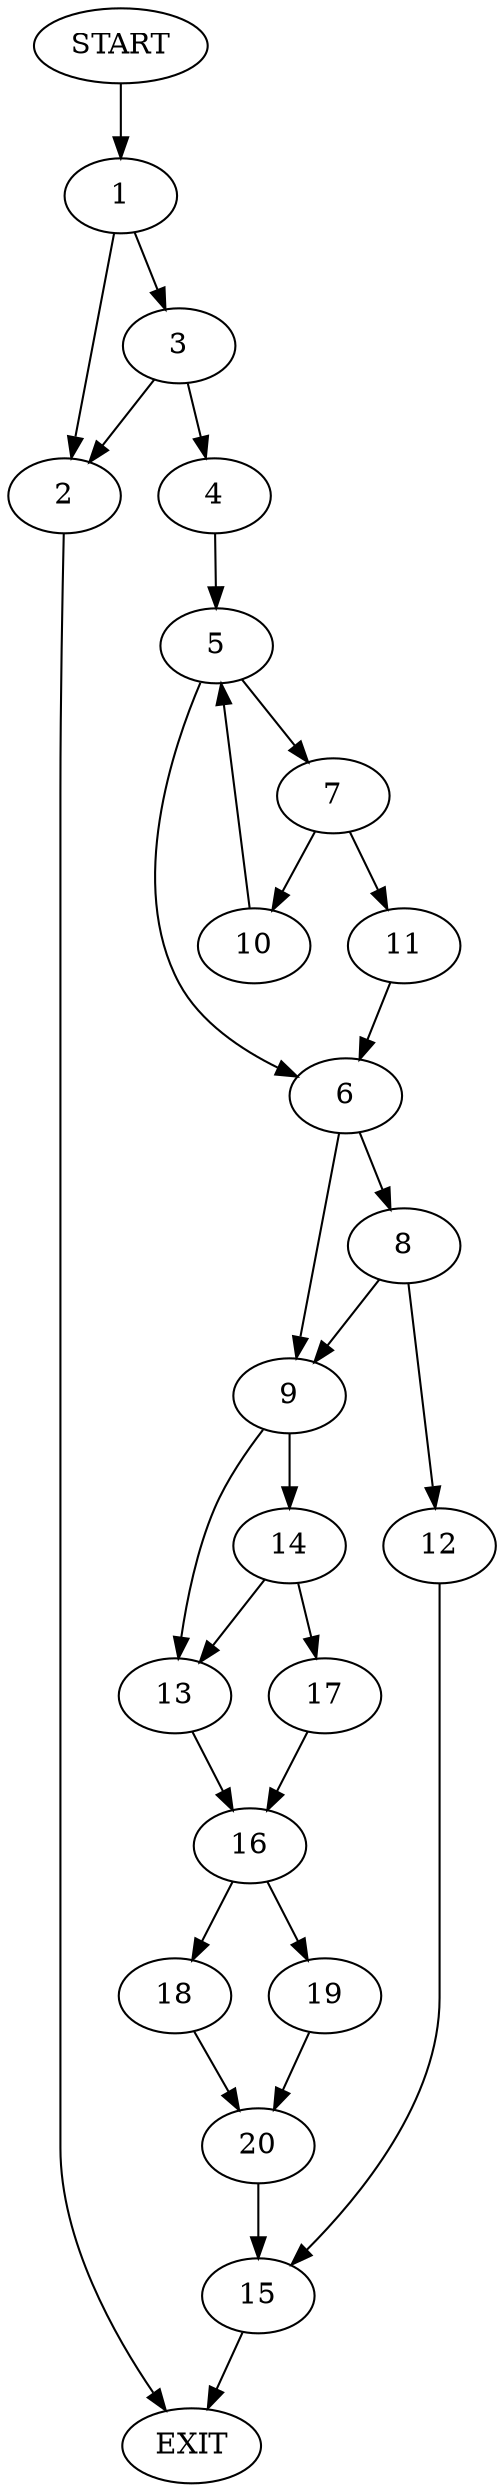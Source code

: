 digraph {
0 [label="START"]
21 [label="EXIT"]
0 -> 1
1 -> 2
1 -> 3
3 -> 2
3 -> 4
2 -> 21
4 -> 5
5 -> 6
5 -> 7
6 -> 8
6 -> 9
7 -> 10
7 -> 11
10 -> 5
11 -> 6
8 -> 9
8 -> 12
9 -> 13
9 -> 14
12 -> 15
15 -> 21
13 -> 16
14 -> 17
14 -> 13
17 -> 16
16 -> 18
16 -> 19
19 -> 20
18 -> 20
20 -> 15
}
